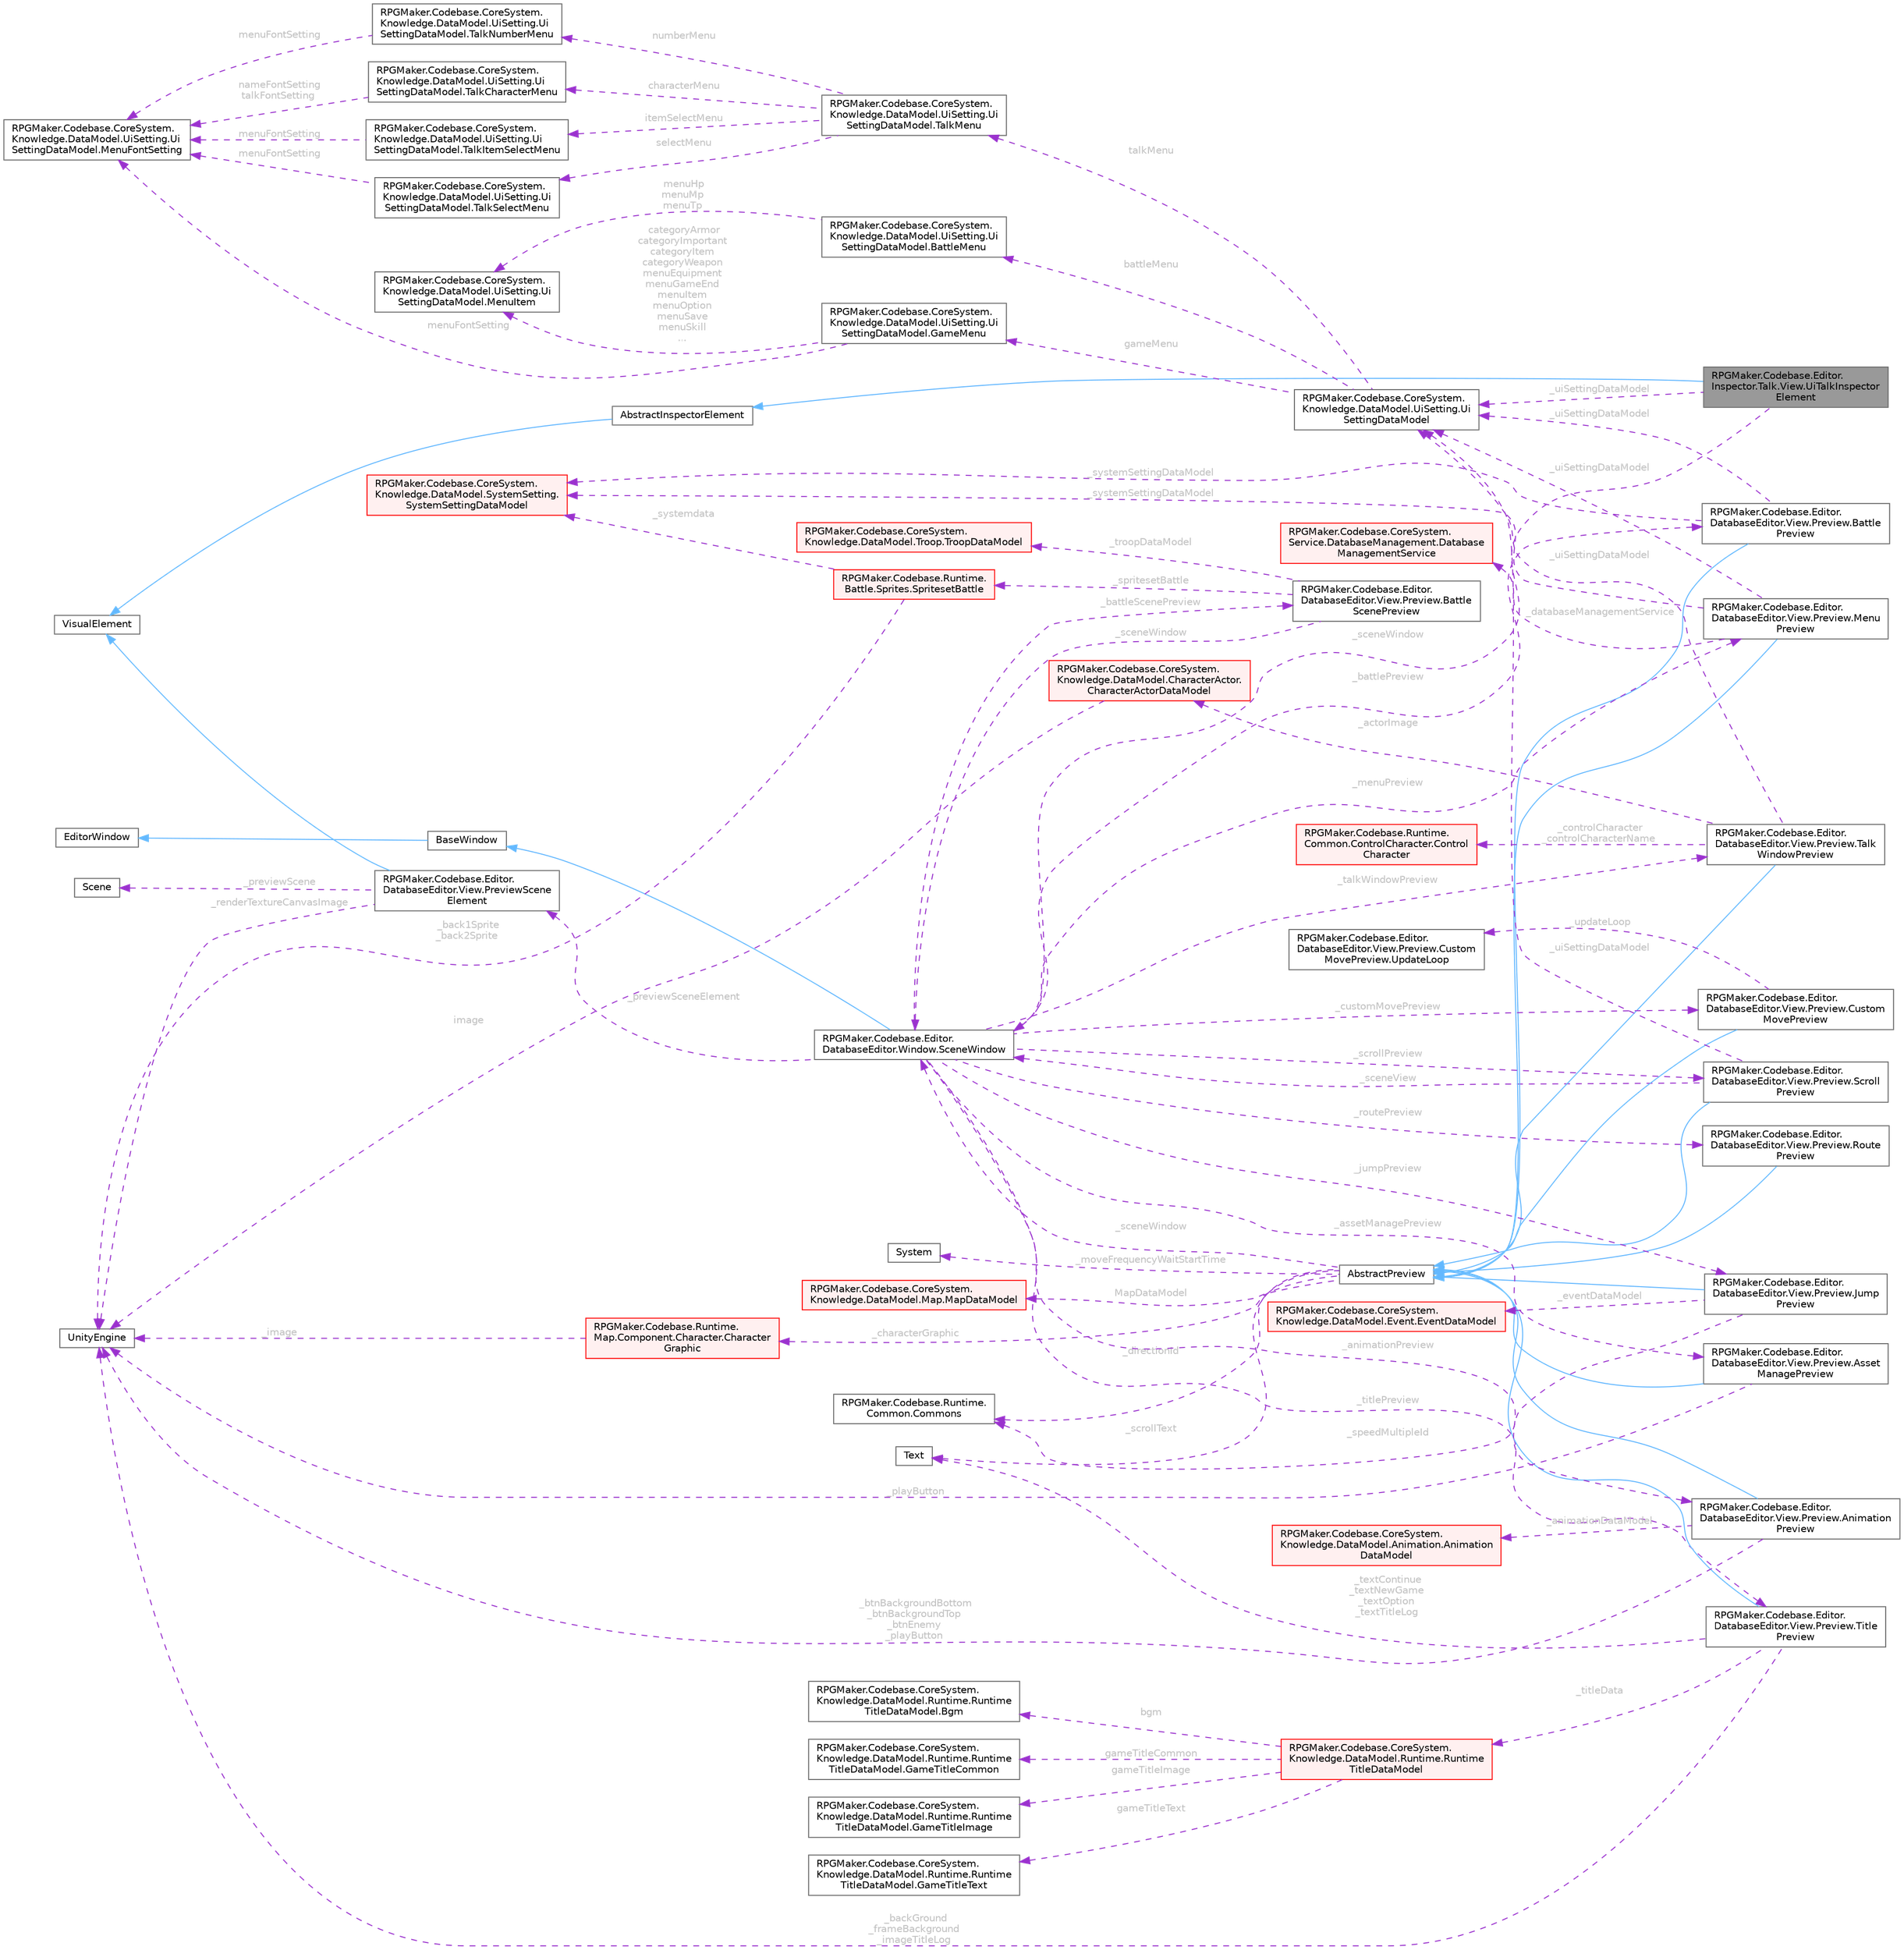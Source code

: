 digraph "RPGMaker.Codebase.Editor.Inspector.Talk.View.UiTalkInspectorElement"
{
 // LATEX_PDF_SIZE
  bgcolor="transparent";
  edge [fontname=Helvetica,fontsize=10,labelfontname=Helvetica,labelfontsize=10];
  node [fontname=Helvetica,fontsize=10,shape=box,height=0.2,width=0.4];
  rankdir="LR";
  Node1 [id="Node000001",label="RPGMaker.Codebase.Editor.\lInspector.Talk.View.UiTalkInspector\lElement",height=0.2,width=0.4,color="gray40", fillcolor="grey60", style="filled", fontcolor="black",tooltip=" "];
  Node2 -> Node1 [id="edge1_Node000001_Node000002",dir="back",color="steelblue1",style="solid",tooltip=" "];
  Node2 [id="Node000002",label="AbstractInspectorElement",height=0.2,width=0.4,color="gray40", fillcolor="white", style="filled",URL="$d5/d42/class_r_p_g_maker_1_1_codebase_1_1_editor_1_1_inspector_1_1_abstract_inspector_element.html",tooltip=" "];
  Node3 -> Node2 [id="edge2_Node000002_Node000003",dir="back",color="steelblue1",style="solid",tooltip=" "];
  Node3 [id="Node000003",label="VisualElement",height=0.2,width=0.4,color="gray40", fillcolor="white", style="filled",tooltip=" "];
  Node4 -> Node1 [id="edge3_Node000001_Node000004",dir="back",color="darkorchid3",style="dashed",tooltip=" ",label=" _sceneWindow",fontcolor="grey" ];
  Node4 [id="Node000004",label="RPGMaker.Codebase.Editor.\lDatabaseEditor.Window.SceneWindow",height=0.2,width=0.4,color="gray40", fillcolor="white", style="filled",URL="$de/d38/class_r_p_g_maker_1_1_codebase_1_1_editor_1_1_database_editor_1_1_window_1_1_scene_window.html",tooltip="データベースエディター用シーンウィンドウ."];
  Node5 -> Node4 [id="edge4_Node000004_Node000005",dir="back",color="steelblue1",style="solid",tooltip=" "];
  Node5 [id="Node000005",label="BaseWindow",height=0.2,width=0.4,color="gray40", fillcolor="white", style="filled",URL="$de/d8f/class_r_p_g_maker_1_1_codebase_1_1_editor_1_1_common_1_1_base_window.html",tooltip="メニュー、ヒエラルキー、シーン、インスペクターウィンドウの基底抽象クラス."];
  Node6 -> Node5 [id="edge5_Node000005_Node000006",dir="back",color="steelblue1",style="solid",tooltip=" "];
  Node6 [id="Node000006",label="EditorWindow",height=0.2,width=0.4,color="gray40", fillcolor="white", style="filled",tooltip=" "];
  Node7 -> Node4 [id="edge6_Node000004_Node000007",dir="back",color="darkorchid3",style="dashed",tooltip=" ",label=" _titlePreview",fontcolor="grey" ];
  Node7 [id="Node000007",label="RPGMaker.Codebase.Editor.\lDatabaseEditor.View.Preview.Title\lPreview",height=0.2,width=0.4,color="gray40", fillcolor="white", style="filled",URL="$df/d87/class_r_p_g_maker_1_1_codebase_1_1_editor_1_1_database_editor_1_1_view_1_1_preview_1_1_title_preview.html",tooltip="タイトル用のプレビュー"];
  Node8 -> Node7 [id="edge7_Node000007_Node000008",dir="back",color="steelblue1",style="solid",tooltip=" "];
  Node8 [id="Node000008",label="AbstractPreview",height=0.2,width=0.4,color="gray40", fillcolor="white", style="filled",URL="$d3/dfd/class_r_p_g_maker_1_1_codebase_1_1_editor_1_1_database_editor_1_1_view_1_1_preview_1_1_abstract_preview.html",tooltip=" "];
  Node9 -> Node8 [id="edge8_Node000008_Node000009",dir="back",color="darkorchid3",style="dashed",tooltip=" ",label=" _characterGraphic",fontcolor="grey" ];
  Node9 [id="Node000009",label="RPGMaker.Codebase.Runtime.\lMap.Component.Character.Character\lGraphic",height=0.2,width=0.4,color="red", fillcolor="#FFF0F0", style="filled",URL="$da/d44/class_r_p_g_maker_1_1_codebase_1_1_runtime_1_1_map_1_1_component_1_1_character_1_1_character_graphic.html",tooltip="キャラクター・グラフィック"];
  Node12 -> Node9 [id="edge9_Node000009_Node000012",dir="back",color="darkorchid3",style="dashed",tooltip=" ",label=" _image",fontcolor="grey" ];
  Node12 [id="Node000012",label="UnityEngine",height=0.2,width=0.4,color="gray40", fillcolor="white", style="filled",tooltip=" "];
  Node4 -> Node8 [id="edge10_Node000008_Node000004",dir="back",color="darkorchid3",style="dashed",tooltip=" ",label=" _sceneWindow",fontcolor="grey" ];
  Node13 -> Node8 [id="edge11_Node000008_Node000013",dir="back",color="darkorchid3",style="dashed",tooltip=" ",label=" _scrollText",fontcolor="grey" ];
  Node13 [id="Node000013",label="Text",height=0.2,width=0.4,color="gray40", fillcolor="white", style="filled",tooltip=" "];
  Node14 -> Node8 [id="edge12_Node000008_Node000014",dir="back",color="darkorchid3",style="dashed",tooltip=" ",label=" _directionId",fontcolor="grey" ];
  Node14 [id="Node000014",label="RPGMaker.Codebase.Runtime.\lCommon.Commons",height=0.2,width=0.4,color="gray40", fillcolor="white", style="filled",URL="$d8/d0e/class_r_p_g_maker_1_1_codebase_1_1_runtime_1_1_common_1_1_commons.html",tooltip="Runtime, Editorのプレビュー, EditorのUIで共用するもの。"];
  Node15 -> Node8 [id="edge13_Node000008_Node000015",dir="back",color="darkorchid3",style="dashed",tooltip=" ",label=" _moveFrequencyWaitStartTime",fontcolor="grey" ];
  Node15 [id="Node000015",label="System",height=0.2,width=0.4,color="gray40", fillcolor="white", style="filled",tooltip=" "];
  Node16 -> Node8 [id="edge14_Node000008_Node000016",dir="back",color="darkorchid3",style="dashed",tooltip=" ",label=" MapDataModel",fontcolor="grey" ];
  Node16 [id="Node000016",label="RPGMaker.Codebase.CoreSystem.\lKnowledge.DataModel.Map.MapDataModel",height=0.2,width=0.4,color="red", fillcolor="#FFF0F0", style="filled",URL="$d8/d51/class_r_p_g_maker_1_1_codebase_1_1_core_system_1_1_knowledge_1_1_data_model_1_1_map_1_1_map_data_model.html",tooltip="😁 マップ・データ・モデル"];
  Node12 -> Node7 [id="edge15_Node000007_Node000012",dir="back",color="darkorchid3",style="dashed",tooltip=" ",label=" _backGround\n_frameBackground\n_imageTitleLog",fontcolor="grey" ];
  Node13 -> Node7 [id="edge16_Node000007_Node000013",dir="back",color="darkorchid3",style="dashed",tooltip=" ",label=" _textContinue\n_textNewGame\n_textOption\n_textTitleLog",fontcolor="grey" ];
  Node22 -> Node7 [id="edge17_Node000007_Node000022",dir="back",color="darkorchid3",style="dashed",tooltip=" ",label=" _titleData",fontcolor="grey" ];
  Node22 [id="Node000022",label="RPGMaker.Codebase.CoreSystem.\lKnowledge.DataModel.Runtime.Runtime\lTitleDataModel",height=0.2,width=0.4,color="red", fillcolor="#FFF0F0", style="filled",URL="$d7/da2/class_r_p_g_maker_1_1_codebase_1_1_core_system_1_1_knowledge_1_1_data_model_1_1_runtime_1_1_runtime_title_data_model.html",tooltip="実行時タイトル・データ・モデル"];
  Node23 -> Node22 [id="edge18_Node000022_Node000023",dir="back",color="darkorchid3",style="dashed",tooltip=" ",label=" bgm",fontcolor="grey" ];
  Node23 [id="Node000023",label="RPGMaker.Codebase.CoreSystem.\lKnowledge.DataModel.Runtime.Runtime\lTitleDataModel.Bgm",height=0.2,width=0.4,color="gray40", fillcolor="white", style="filled",URL="$d7/d29/class_r_p_g_maker_1_1_codebase_1_1_core_system_1_1_knowledge_1_1_data_model_1_1_runtime_1_1_runtime_title_data_model_1_1_bgm.html",tooltip=" "];
  Node24 -> Node22 [id="edge19_Node000022_Node000024",dir="back",color="darkorchid3",style="dashed",tooltip=" ",label=" gameTitleCommon",fontcolor="grey" ];
  Node24 [id="Node000024",label="RPGMaker.Codebase.CoreSystem.\lKnowledge.DataModel.Runtime.Runtime\lTitleDataModel.GameTitleCommon",height=0.2,width=0.4,color="gray40", fillcolor="white", style="filled",URL="$d7/d9f/class_r_p_g_maker_1_1_codebase_1_1_core_system_1_1_knowledge_1_1_data_model_1_1_runtime_1_1_runtb074bf3068689fc7f970101bf5a7539e.html",tooltip=" "];
  Node25 -> Node22 [id="edge20_Node000022_Node000025",dir="back",color="darkorchid3",style="dashed",tooltip=" ",label=" gameTitleImage",fontcolor="grey" ];
  Node25 [id="Node000025",label="RPGMaker.Codebase.CoreSystem.\lKnowledge.DataModel.Runtime.Runtime\lTitleDataModel.GameTitleImage",height=0.2,width=0.4,color="gray40", fillcolor="white", style="filled",URL="$d1/d05/class_r_p_g_maker_1_1_codebase_1_1_core_system_1_1_knowledge_1_1_data_model_1_1_runtime_1_1_runt63450857d5c1b059f2effacc4ba76fdb.html",tooltip=" "];
  Node26 -> Node22 [id="edge21_Node000022_Node000026",dir="back",color="darkorchid3",style="dashed",tooltip=" ",label=" gameTitleText",fontcolor="grey" ];
  Node26 [id="Node000026",label="RPGMaker.Codebase.CoreSystem.\lKnowledge.DataModel.Runtime.Runtime\lTitleDataModel.GameTitleText",height=0.2,width=0.4,color="gray40", fillcolor="white", style="filled",URL="$d2/d40/class_r_p_g_maker_1_1_codebase_1_1_core_system_1_1_knowledge_1_1_data_model_1_1_runtime_1_1_runt52048978f7dd1138cea3e2eee0d94e25.html",tooltip=" "];
  Node34 -> Node4 [id="edge22_Node000004_Node000034",dir="back",color="darkorchid3",style="dashed",tooltip=" ",label=" _assetManagePreview",fontcolor="grey" ];
  Node34 [id="Node000034",label="RPGMaker.Codebase.Editor.\lDatabaseEditor.View.Preview.Asset\lManagePreview",height=0.2,width=0.4,color="gray40", fillcolor="white", style="filled",URL="$d1/d66/class_r_p_g_maker_1_1_codebase_1_1_editor_1_1_database_editor_1_1_view_1_1_preview_1_1_asset_manage_preview.html",tooltip=" "];
  Node8 -> Node34 [id="edge23_Node000034_Node000008",dir="back",color="steelblue1",style="solid",tooltip=" "];
  Node12 -> Node34 [id="edge24_Node000034_Node000012",dir="back",color="darkorchid3",style="dashed",tooltip=" ",label=" _playButton",fontcolor="grey" ];
  Node35 -> Node4 [id="edge25_Node000004_Node000035",dir="back",color="darkorchid3",style="dashed",tooltip=" ",label=" _menuPreview",fontcolor="grey" ];
  Node35 [id="Node000035",label="RPGMaker.Codebase.Editor.\lDatabaseEditor.View.Preview.Menu\lPreview",height=0.2,width=0.4,color="gray40", fillcolor="white", style="filled",URL="$d8/dc3/class_r_p_g_maker_1_1_codebase_1_1_editor_1_1_database_editor_1_1_view_1_1_preview_1_1_menu_preview.html",tooltip="タイトル用のプレビュー"];
  Node8 -> Node35 [id="edge26_Node000035_Node000008",dir="back",color="steelblue1",style="solid",tooltip=" "];
  Node36 -> Node35 [id="edge27_Node000035_Node000036",dir="back",color="darkorchid3",style="dashed",tooltip=" ",label=" _databaseManagementService",fontcolor="grey" ];
  Node36 [id="Node000036",label="RPGMaker.Codebase.CoreSystem.\lService.DatabaseManagement.Database\lManagementService",height=0.2,width=0.4,color="red", fillcolor="#FFF0F0", style="filled",URL="$db/db0/class_r_p_g_maker_1_1_codebase_1_1_core_system_1_1_service_1_1_database_management_1_1_database_management_service.html",tooltip=" "];
  Node72 -> Node35 [id="edge28_Node000035_Node000072",dir="back",color="darkorchid3",style="dashed",tooltip=" ",label=" _systemSettingDataModel",fontcolor="grey" ];
  Node72 [id="Node000072",label="RPGMaker.Codebase.CoreSystem.\lKnowledge.DataModel.SystemSetting.\lSystemSettingDataModel",height=0.2,width=0.4,color="red", fillcolor="#FFF0F0", style="filled",URL="$d0/dd2/class_r_p_g_maker_1_1_codebase_1_1_core_system_1_1_knowledge_1_1_data_model_1_1_system_setting_1_1_system_setting_data_model.html",tooltip="システム設定データ・モデル"];
  Node80 -> Node35 [id="edge29_Node000035_Node000080",dir="back",color="darkorchid3",style="dashed",tooltip=" ",label=" _uiSettingDataModel",fontcolor="grey" ];
  Node80 [id="Node000080",label="RPGMaker.Codebase.CoreSystem.\lKnowledge.DataModel.UiSetting.Ui\lSettingDataModel",height=0.2,width=0.4,color="gray40", fillcolor="white", style="filled",URL="$db/dd5/class_r_p_g_maker_1_1_codebase_1_1_core_system_1_1_knowledge_1_1_data_model_1_1_ui_setting_1_1_ui_setting_data_model.html",tooltip="ユーザー・インターフェース・設定データ・モデル"];
  Node81 -> Node80 [id="edge30_Node000080_Node000081",dir="back",color="darkorchid3",style="dashed",tooltip=" ",label=" battleMenu",fontcolor="grey" ];
  Node81 [id="Node000081",label="RPGMaker.Codebase.CoreSystem.\lKnowledge.DataModel.UiSetting.Ui\lSettingDataModel.BattleMenu",height=0.2,width=0.4,color="gray40", fillcolor="white", style="filled",URL="$d2/d64/class_r_p_g_maker_1_1_codebase_1_1_core_system_1_1_knowledge_1_1_data_model_1_1_ui_setting_1_1_ua5758794c57ce46a9997eb919c130020.html",tooltip=" "];
  Node82 -> Node81 [id="edge31_Node000081_Node000082",dir="back",color="darkorchid3",style="dashed",tooltip=" ",label=" menuHp\nmenuMp\nmenuTp",fontcolor="grey" ];
  Node82 [id="Node000082",label="RPGMaker.Codebase.CoreSystem.\lKnowledge.DataModel.UiSetting.Ui\lSettingDataModel.MenuItem",height=0.2,width=0.4,color="gray40", fillcolor="white", style="filled",URL="$dd/db5/class_r_p_g_maker_1_1_codebase_1_1_core_system_1_1_knowledge_1_1_data_model_1_1_ui_setting_1_1_ue7806149b173e0d3a70a6436d4492957.html",tooltip=" "];
  Node83 -> Node80 [id="edge32_Node000080_Node000083",dir="back",color="darkorchid3",style="dashed",tooltip=" ",label=" gameMenu",fontcolor="grey" ];
  Node83 [id="Node000083",label="RPGMaker.Codebase.CoreSystem.\lKnowledge.DataModel.UiSetting.Ui\lSettingDataModel.GameMenu",height=0.2,width=0.4,color="gray40", fillcolor="white", style="filled",URL="$d2/d84/class_r_p_g_maker_1_1_codebase_1_1_core_system_1_1_knowledge_1_1_data_model_1_1_ui_setting_1_1_u267a8b64efd0bd5172761b539e76af94.html",tooltip=" "];
  Node82 -> Node83 [id="edge33_Node000083_Node000082",dir="back",color="darkorchid3",style="dashed",tooltip=" ",label=" categoryArmor\ncategoryImportant\ncategoryItem\ncategoryWeapon\nmenuEquipment\nmenuGameEnd\nmenuItem\nmenuOption\nmenuSave\nmenuSkill\n...",fontcolor="grey" ];
  Node84 -> Node83 [id="edge34_Node000083_Node000084",dir="back",color="darkorchid3",style="dashed",tooltip=" ",label=" menuFontSetting",fontcolor="grey" ];
  Node84 [id="Node000084",label="RPGMaker.Codebase.CoreSystem.\lKnowledge.DataModel.UiSetting.Ui\lSettingDataModel.MenuFontSetting",height=0.2,width=0.4,color="gray40", fillcolor="white", style="filled",URL="$dc/db4/class_r_p_g_maker_1_1_codebase_1_1_core_system_1_1_knowledge_1_1_data_model_1_1_ui_setting_1_1_u436d8d2cff0ba8a4d8897023ec2eb49b.html",tooltip=" "];
  Node85 -> Node80 [id="edge35_Node000080_Node000085",dir="back",color="darkorchid3",style="dashed",tooltip=" ",label=" talkMenu",fontcolor="grey" ];
  Node85 [id="Node000085",label="RPGMaker.Codebase.CoreSystem.\lKnowledge.DataModel.UiSetting.Ui\lSettingDataModel.TalkMenu",height=0.2,width=0.4,color="gray40", fillcolor="white", style="filled",URL="$df/d53/class_r_p_g_maker_1_1_codebase_1_1_core_system_1_1_knowledge_1_1_data_model_1_1_ui_setting_1_1_u101fde1dac9601a43e9a5bb3915ad45c.html",tooltip=" "];
  Node86 -> Node85 [id="edge36_Node000085_Node000086",dir="back",color="darkorchid3",style="dashed",tooltip=" ",label=" characterMenu",fontcolor="grey" ];
  Node86 [id="Node000086",label="RPGMaker.Codebase.CoreSystem.\lKnowledge.DataModel.UiSetting.Ui\lSettingDataModel.TalkCharacterMenu",height=0.2,width=0.4,color="gray40", fillcolor="white", style="filled",URL="$d0/def/class_r_p_g_maker_1_1_codebase_1_1_core_system_1_1_knowledge_1_1_data_model_1_1_ui_setting_1_1_uf7f4e014fb7cbd65a0bce84b576a9868.html",tooltip=" "];
  Node84 -> Node86 [id="edge37_Node000086_Node000084",dir="back",color="darkorchid3",style="dashed",tooltip=" ",label=" nameFontSetting\ntalkFontSetting",fontcolor="grey" ];
  Node87 -> Node85 [id="edge38_Node000085_Node000087",dir="back",color="darkorchid3",style="dashed",tooltip=" ",label=" itemSelectMenu",fontcolor="grey" ];
  Node87 [id="Node000087",label="RPGMaker.Codebase.CoreSystem.\lKnowledge.DataModel.UiSetting.Ui\lSettingDataModel.TalkItemSelectMenu",height=0.2,width=0.4,color="gray40", fillcolor="white", style="filled",URL="$db/d54/class_r_p_g_maker_1_1_codebase_1_1_core_system_1_1_knowledge_1_1_data_model_1_1_ui_setting_1_1_ub3cc00d857c9f1331a934c881252a084.html",tooltip=" "];
  Node84 -> Node87 [id="edge39_Node000087_Node000084",dir="back",color="darkorchid3",style="dashed",tooltip=" ",label=" menuFontSetting",fontcolor="grey" ];
  Node88 -> Node85 [id="edge40_Node000085_Node000088",dir="back",color="darkorchid3",style="dashed",tooltip=" ",label=" numberMenu",fontcolor="grey" ];
  Node88 [id="Node000088",label="RPGMaker.Codebase.CoreSystem.\lKnowledge.DataModel.UiSetting.Ui\lSettingDataModel.TalkNumberMenu",height=0.2,width=0.4,color="gray40", fillcolor="white", style="filled",URL="$dd/d37/class_r_p_g_maker_1_1_codebase_1_1_core_system_1_1_knowledge_1_1_data_model_1_1_ui_setting_1_1_ucb6fcb8620c5a40aeddf333f20baa924.html",tooltip=" "];
  Node84 -> Node88 [id="edge41_Node000088_Node000084",dir="back",color="darkorchid3",style="dashed",tooltip=" ",label=" menuFontSetting",fontcolor="grey" ];
  Node89 -> Node85 [id="edge42_Node000085_Node000089",dir="back",color="darkorchid3",style="dashed",tooltip=" ",label=" selectMenu",fontcolor="grey" ];
  Node89 [id="Node000089",label="RPGMaker.Codebase.CoreSystem.\lKnowledge.DataModel.UiSetting.Ui\lSettingDataModel.TalkSelectMenu",height=0.2,width=0.4,color="gray40", fillcolor="white", style="filled",URL="$de/dc4/class_r_p_g_maker_1_1_codebase_1_1_core_system_1_1_knowledge_1_1_data_model_1_1_ui_setting_1_1_u69c1c98707e969b71bd370c776a833e7.html",tooltip=" "];
  Node84 -> Node89 [id="edge43_Node000089_Node000084",dir="back",color="darkorchid3",style="dashed",tooltip=" ",label=" menuFontSetting",fontcolor="grey" ];
  Node90 -> Node4 [id="edge44_Node000004_Node000090",dir="back",color="darkorchid3",style="dashed",tooltip=" ",label=" _battlePreview",fontcolor="grey" ];
  Node90 [id="Node000090",label="RPGMaker.Codebase.Editor.\lDatabaseEditor.View.Preview.Battle\lPreview",height=0.2,width=0.4,color="gray40", fillcolor="white", style="filled",URL="$d5/dc1/class_r_p_g_maker_1_1_codebase_1_1_editor_1_1_database_editor_1_1_view_1_1_preview_1_1_battle_preview.html",tooltip="ゲーム用のプレビュー"];
  Node8 -> Node90 [id="edge45_Node000090_Node000008",dir="back",color="steelblue1",style="solid",tooltip=" "];
  Node80 -> Node90 [id="edge46_Node000090_Node000080",dir="back",color="darkorchid3",style="dashed",tooltip=" ",label=" _uiSettingDataModel",fontcolor="grey" ];
  Node72 -> Node90 [id="edge47_Node000090_Node000072",dir="back",color="darkorchid3",style="dashed",tooltip=" ",label=" _systemSettingDataModel",fontcolor="grey" ];
  Node91 -> Node4 [id="edge48_Node000004_Node000091",dir="back",color="darkorchid3",style="dashed",tooltip=" ",label=" _battleScenePreview",fontcolor="grey" ];
  Node91 [id="Node000091",label="RPGMaker.Codebase.Editor.\lDatabaseEditor.View.Preview.Battle\lScenePreview",height=0.2,width=0.4,color="gray40", fillcolor="white", style="filled",URL="$d4/dea/class_r_p_g_maker_1_1_codebase_1_1_editor_1_1_database_editor_1_1_view_1_1_preview_1_1_battle_scene_preview.html",tooltip="バトルシーン用のプレビュー"];
  Node92 -> Node91 [id="edge49_Node000091_Node000092",dir="back",color="darkorchid3",style="dashed",tooltip=" ",label=" _spritesetBattle",fontcolor="grey" ];
  Node92 [id="Node000092",label="RPGMaker.Codebase.Runtime.\lBattle.Sprites.SpritesetBattle",height=0.2,width=0.4,color="red", fillcolor="#FFF0F0", style="filled",URL="$de/ddd/class_r_p_g_maker_1_1_codebase_1_1_runtime_1_1_battle_1_1_sprites_1_1_spriteset_battle.html",tooltip="戦闘シーン用のスプライトセット。[背景][アクター][敵キャラ]を含む Unite用に作り替えている"];
  Node12 -> Node92 [id="edge50_Node000092_Node000012",dir="back",color="darkorchid3",style="dashed",tooltip=" ",label=" _back1Sprite\n_back2Sprite",fontcolor="grey" ];
  Node72 -> Node92 [id="edge51_Node000092_Node000072",dir="back",color="darkorchid3",style="dashed",tooltip=" ",label=" _systemdata",fontcolor="grey" ];
  Node125 -> Node91 [id="edge52_Node000091_Node000125",dir="back",color="darkorchid3",style="dashed",tooltip=" ",label=" _troopDataModel",fontcolor="grey" ];
  Node125 [id="Node000125",label="RPGMaker.Codebase.CoreSystem.\lKnowledge.DataModel.Troop.TroopDataModel",height=0.2,width=0.4,color="red", fillcolor="#FFF0F0", style="filled",URL="$d6/da9/class_r_p_g_maker_1_1_codebase_1_1_core_system_1_1_knowledge_1_1_data_model_1_1_troop_1_1_troop_data_model.html",tooltip="部隊データ・モデル"];
  Node4 -> Node91 [id="edge53_Node000091_Node000004",dir="back",color="darkorchid3",style="dashed",tooltip=" ",label=" _sceneWindow",fontcolor="grey" ];
  Node126 -> Node4 [id="edge54_Node000004_Node000126",dir="back",color="darkorchid3",style="dashed",tooltip=" ",label=" _talkWindowPreview",fontcolor="grey" ];
  Node126 [id="Node000126",label="RPGMaker.Codebase.Editor.\lDatabaseEditor.View.Preview.Talk\lWindowPreview",height=0.2,width=0.4,color="gray40", fillcolor="white", style="filled",URL="$dd/da6/class_r_p_g_maker_1_1_codebase_1_1_editor_1_1_database_editor_1_1_view_1_1_preview_1_1_talk_window_preview.html",tooltip="会話ウィンドウ用のプレビュー"];
  Node8 -> Node126 [id="edge55_Node000126_Node000008",dir="back",color="steelblue1",style="solid",tooltip=" "];
  Node80 -> Node126 [id="edge56_Node000126_Node000080",dir="back",color="darkorchid3",style="dashed",tooltip=" ",label=" _uiSettingDataModel",fontcolor="grey" ];
  Node127 -> Node126 [id="edge57_Node000126_Node000127",dir="back",color="darkorchid3",style="dashed",tooltip=" ",label=" _actorImage",fontcolor="grey" ];
  Node127 [id="Node000127",label="RPGMaker.Codebase.CoreSystem.\lKnowledge.DataModel.CharacterActor.\lCharacterActorDataModel",height=0.2,width=0.4,color="red", fillcolor="#FFF0F0", style="filled",URL="$de/d3a/class_r_p_g_maker_1_1_codebase_1_1_core_system_1_1_knowledge_1_1_data_model_1_1_character_actor_1_1_character_actor_data_model.html",tooltip="😁 キャラクター・アクター・データ・モデル"];
  Node12 -> Node127 [id="edge58_Node000127_Node000012",dir="back",color="darkorchid3",style="dashed",tooltip=" ",label=" image",fontcolor="grey" ];
  Node129 -> Node126 [id="edge59_Node000126_Node000129",dir="back",color="darkorchid3",style="dashed",tooltip=" ",label=" _controlCharacter\n_controlCharacterName",fontcolor="grey" ];
  Node129 [id="Node000129",label="RPGMaker.Codebase.Runtime.\lCommon.ControlCharacter.Control\lCharacter",height=0.2,width=0.4,color="red", fillcolor="#FFF0F0", style="filled",URL="$d2/dcb/class_r_p_g_maker_1_1_codebase_1_1_runtime_1_1_common_1_1_control_character_1_1_control_character.html",tooltip="制御キャラクター"];
  Node133 -> Node4 [id="edge60_Node000004_Node000133",dir="back",color="darkorchid3",style="dashed",tooltip=" ",label=" _scrollPreview",fontcolor="grey" ];
  Node133 [id="Node000133",label="RPGMaker.Codebase.Editor.\lDatabaseEditor.View.Preview.Scroll\lPreview",height=0.2,width=0.4,color="gray40", fillcolor="white", style="filled",URL="$d3/d80/class_r_p_g_maker_1_1_codebase_1_1_editor_1_1_database_editor_1_1_view_1_1_preview_1_1_scroll_preview.html",tooltip=" "];
  Node8 -> Node133 [id="edge61_Node000133_Node000008",dir="back",color="steelblue1",style="solid",tooltip=" "];
  Node4 -> Node133 [id="edge62_Node000133_Node000004",dir="back",color="darkorchid3",style="dashed",tooltip=" ",label=" _sceneView",fontcolor="grey" ];
  Node80 -> Node133 [id="edge63_Node000133_Node000080",dir="back",color="darkorchid3",style="dashed",tooltip=" ",label=" _uiSettingDataModel",fontcolor="grey" ];
  Node134 -> Node4 [id="edge64_Node000004_Node000134",dir="back",color="darkorchid3",style="dashed",tooltip=" ",label=" _jumpPreview",fontcolor="grey" ];
  Node134 [id="Node000134",label="RPGMaker.Codebase.Editor.\lDatabaseEditor.View.Preview.Jump\lPreview",height=0.2,width=0.4,color="gray40", fillcolor="white", style="filled",URL="$da/d33/class_r_p_g_maker_1_1_codebase_1_1_editor_1_1_database_editor_1_1_view_1_1_preview_1_1_jump_preview.html",tooltip="イベントコマンド『ジャンプ』のプレビュー。"];
  Node8 -> Node134 [id="edge65_Node000134_Node000008",dir="back",color="steelblue1",style="solid",tooltip=" "];
  Node14 -> Node134 [id="edge66_Node000134_Node000014",dir="back",color="darkorchid3",style="dashed",tooltip=" ",label=" _speedMultipleId",fontcolor="grey" ];
  Node135 -> Node134 [id="edge67_Node000134_Node000135",dir="back",color="darkorchid3",style="dashed",tooltip=" ",label=" _eventDataModel",fontcolor="grey" ];
  Node135 [id="Node000135",label="RPGMaker.Codebase.CoreSystem.\lKnowledge.DataModel.Event.EventDataModel",height=0.2,width=0.4,color="red", fillcolor="#FFF0F0", style="filled",URL="$d3/d9a/class_r_p_g_maker_1_1_codebase_1_1_core_system_1_1_knowledge_1_1_data_model_1_1_event_1_1_event_data_model.html",tooltip="😁 イベント・データ・モデル"];
  Node136 -> Node4 [id="edge68_Node000004_Node000136",dir="back",color="darkorchid3",style="dashed",tooltip=" ",label=" _routePreview",fontcolor="grey" ];
  Node136 [id="Node000136",label="RPGMaker.Codebase.Editor.\lDatabaseEditor.View.Preview.Route\lPreview",height=0.2,width=0.4,color="gray40", fillcolor="white", style="filled",URL="$d1/d5c/class_r_p_g_maker_1_1_codebase_1_1_editor_1_1_database_editor_1_1_view_1_1_preview_1_1_route_preview.html",tooltip=" "];
  Node8 -> Node136 [id="edge69_Node000136_Node000008",dir="back",color="steelblue1",style="solid",tooltip=" "];
  Node137 -> Node4 [id="edge70_Node000004_Node000137",dir="back",color="darkorchid3",style="dashed",tooltip=" ",label=" _animationPreview",fontcolor="grey" ];
  Node137 [id="Node000137",label="RPGMaker.Codebase.Editor.\lDatabaseEditor.View.Preview.Animation\lPreview",height=0.2,width=0.4,color="gray40", fillcolor="white", style="filled",URL="$d3/dc8/class_r_p_g_maker_1_1_codebase_1_1_editor_1_1_database_editor_1_1_view_1_1_preview_1_1_animation_preview.html",tooltip=" "];
  Node8 -> Node137 [id="edge71_Node000137_Node000008",dir="back",color="steelblue1",style="solid",tooltip=" "];
  Node12 -> Node137 [id="edge72_Node000137_Node000012",dir="back",color="darkorchid3",style="dashed",tooltip=" ",label=" _btnBackgroundBottom\n_btnBackgroundTop\n_btnEnemy\n_playButton",fontcolor="grey" ];
  Node138 -> Node137 [id="edge73_Node000137_Node000138",dir="back",color="darkorchid3",style="dashed",tooltip=" ",label=" _animationDataModel",fontcolor="grey" ];
  Node138 [id="Node000138",label="RPGMaker.Codebase.CoreSystem.\lKnowledge.DataModel.Animation.Animation\lDataModel",height=0.2,width=0.4,color="red", fillcolor="#FFF0F0", style="filled",URL="$db/dab/class_r_p_g_maker_1_1_codebase_1_1_core_system_1_1_knowledge_1_1_data_model_1_1_animation_1_1_animation_data_model.html",tooltip="😁 アニメーション・データ・モデル"];
  Node139 -> Node4 [id="edge74_Node000004_Node000139",dir="back",color="darkorchid3",style="dashed",tooltip=" ",label=" _customMovePreview",fontcolor="grey" ];
  Node139 [id="Node000139",label="RPGMaker.Codebase.Editor.\lDatabaseEditor.View.Preview.Custom\lMovePreview",height=0.2,width=0.4,color="gray40", fillcolor="white", style="filled",URL="$d3/dc0/class_r_p_g_maker_1_1_codebase_1_1_editor_1_1_database_editor_1_1_view_1_1_preview_1_1_custom_move_preview.html",tooltip=" "];
  Node8 -> Node139 [id="edge75_Node000139_Node000008",dir="back",color="steelblue1",style="solid",tooltip=" "];
  Node140 -> Node139 [id="edge76_Node000139_Node000140",dir="back",color="darkorchid3",style="dashed",tooltip=" ",label=" _updateLoop",fontcolor="grey" ];
  Node140 [id="Node000140",label="RPGMaker.Codebase.Editor.\lDatabaseEditor.View.Preview.Custom\lMovePreview.UpdateLoop",height=0.2,width=0.4,color="gray40", fillcolor="white", style="filled",URL="$db/df0/class_r_p_g_maker_1_1_codebase_1_1_editor_1_1_database_editor_1_1_view_1_1_preview_1_1_custom_move_preview_1_1_update_loop.html",tooltip=" "];
  Node141 -> Node4 [id="edge77_Node000004_Node000141",dir="back",color="darkorchid3",style="dashed",tooltip=" ",label=" _previewSceneElement",fontcolor="grey" ];
  Node141 [id="Node000141",label="RPGMaker.Codebase.Editor.\lDatabaseEditor.View.PreviewScene\lElement",height=0.2,width=0.4,color="gray40", fillcolor="white", style="filled",URL="$d1/d39/class_r_p_g_maker_1_1_codebase_1_1_editor_1_1_database_editor_1_1_view_1_1_preview_scene_element.html",tooltip="プレビューシーンを持ったVisualElement。"];
  Node3 -> Node141 [id="edge78_Node000141_Node000003",dir="back",color="steelblue1",style="solid",tooltip=" "];
  Node142 -> Node141 [id="edge79_Node000141_Node000142",dir="back",color="darkorchid3",style="dashed",tooltip=" ",label=" _previewScene",fontcolor="grey" ];
  Node142 [id="Node000142",label="Scene",height=0.2,width=0.4,color="gray40", fillcolor="white", style="filled",tooltip=" "];
  Node12 -> Node141 [id="edge80_Node000141_Node000012",dir="back",color="darkorchid3",style="dashed",tooltip=" ",label=" _renderTextureCanvasImage",fontcolor="grey" ];
  Node80 -> Node1 [id="edge81_Node000001_Node000080",dir="back",color="darkorchid3",style="dashed",tooltip=" ",label=" _uiSettingDataModel",fontcolor="grey" ];
}
